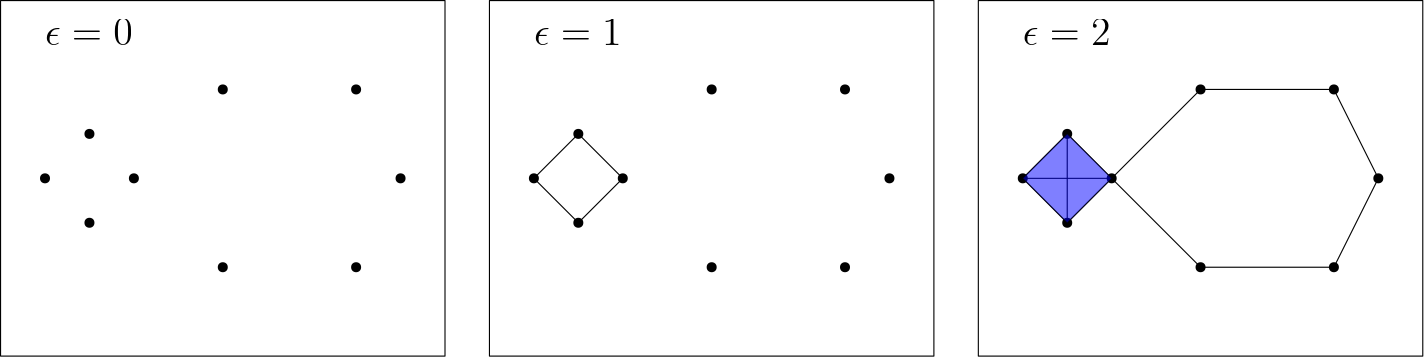<?xml version="1.0"?>
<!DOCTYPE ipe SYSTEM "ipe.dtd">
<ipe version="70206" creator="Ipe 7.2.7">
<info created="D:20220420134227" modified="D:20220420134227"/>
<ipestyle name="basic">
<symbol name="arrow/arc(spx)">
<path stroke="sym-stroke" fill="sym-stroke" pen="sym-pen">
0 0 m
-1 0.333 l
-1 -0.333 l
h
</path>
</symbol>
<symbol name="arrow/farc(spx)">
<path stroke="sym-stroke" fill="white" pen="sym-pen">
0 0 m
-1 0.333 l
-1 -0.333 l
h
</path>
</symbol>
<symbol name="arrow/ptarc(spx)">
<path stroke="sym-stroke" fill="sym-stroke" pen="sym-pen">
0 0 m
-1 0.333 l
-0.8 0 l
-1 -0.333 l
h
</path>
</symbol>
<symbol name="arrow/fptarc(spx)">
<path stroke="sym-stroke" fill="white" pen="sym-pen">
0 0 m
-1 0.333 l
-0.8 0 l
-1 -0.333 l
h
</path>
</symbol>
<symbol name="mark/circle(sx)" transformations="translations">
<path fill="sym-stroke">
0.6 0 0 0.6 0 0 e
0.4 0 0 0.4 0 0 e
</path>
</symbol>
<symbol name="mark/disk(sx)" transformations="translations">
<path fill="sym-stroke">
0.6 0 0 0.6 0 0 e
</path>
</symbol>
<symbol name="mark/fdisk(sfx)" transformations="translations">
<group>
<path fill="sym-fill">
0.5 0 0 0.5 0 0 e
</path>
<path fill="sym-stroke" fillrule="eofill">
0.6 0 0 0.6 0 0 e
0.4 0 0 0.4 0 0 e
</path>
</group>
</symbol>
<symbol name="mark/box(sx)" transformations="translations">
<path fill="sym-stroke" fillrule="eofill">
-0.6 -0.6 m
0.6 -0.6 l
0.6 0.6 l
-0.6 0.6 l
h
-0.4 -0.4 m
0.4 -0.4 l
0.4 0.4 l
-0.4 0.4 l
h
</path>
</symbol>
<symbol name="mark/square(sx)" transformations="translations">
<path fill="sym-stroke">
-0.6 -0.6 m
0.6 -0.6 l
0.6 0.6 l
-0.6 0.6 l
h
</path>
</symbol>
<symbol name="mark/fsquare(sfx)" transformations="translations">
<group>
<path fill="sym-fill">
-0.5 -0.5 m
0.5 -0.5 l
0.5 0.5 l
-0.5 0.5 l
h
</path>
<path fill="sym-stroke" fillrule="eofill">
-0.6 -0.6 m
0.6 -0.6 l
0.6 0.6 l
-0.6 0.6 l
h
-0.4 -0.4 m
0.4 -0.4 l
0.4 0.4 l
-0.4 0.4 l
h
</path>
</group>
</symbol>
<symbol name="mark/cross(sx)" transformations="translations">
<group>
<path fill="sym-stroke">
-0.43 -0.57 m
0.57 0.43 l
0.43 0.57 l
-0.57 -0.43 l
h
</path>
<path fill="sym-stroke">
-0.43 0.57 m
0.57 -0.43 l
0.43 -0.57 l
-0.57 0.43 l
h
</path>
</group>
</symbol>
<symbol name="arrow/fnormal(spx)">
<path stroke="sym-stroke" fill="white" pen="sym-pen">
0 0 m
-1 0.333 l
-1 -0.333 l
h
</path>
</symbol>
<symbol name="arrow/pointed(spx)">
<path stroke="sym-stroke" fill="sym-stroke" pen="sym-pen">
0 0 m
-1 0.333 l
-0.8 0 l
-1 -0.333 l
h
</path>
</symbol>
<symbol name="arrow/fpointed(spx)">
<path stroke="sym-stroke" fill="white" pen="sym-pen">
0 0 m
-1 0.333 l
-0.8 0 l
-1 -0.333 l
h
</path>
</symbol>
<symbol name="arrow/linear(spx)">
<path stroke="sym-stroke" pen="sym-pen">
-1 0.333 m
0 0 l
-1 -0.333 l
</path>
</symbol>
<symbol name="arrow/fdouble(spx)">
<path stroke="sym-stroke" fill="white" pen="sym-pen">
0 0 m
-1 0.333 l
-1 -0.333 l
h
-1 0 m
-2 0.333 l
-2 -0.333 l
h
</path>
</symbol>
<symbol name="arrow/double(spx)">
<path stroke="sym-stroke" fill="sym-stroke" pen="sym-pen">
0 0 m
-1 0.333 l
-1 -0.333 l
h
-1 0 m
-2 0.333 l
-2 -0.333 l
h
</path>
</symbol>
<pen name="heavier" value="0.8"/>
<pen name="fat" value="1.2"/>
<pen name="ultrafat" value="2"/>
<symbolsize name="large" value="5"/>
<symbolsize name="small" value="2"/>
<symbolsize name="tiny" value="1.1"/>
<arrowsize name="large" value="10"/>
<arrowsize name="small" value="5"/>
<arrowsize name="tiny" value="3"/>
<color name="red" value="1 0 0"/>
<color name="green" value="0 1 0"/>
<color name="blue" value="0 0 1"/>
<color name="yellow" value="1 1 0"/>
<color name="orange" value="1 0.647 0"/>
<color name="gold" value="1 0.843 0"/>
<color name="purple" value="0.627 0.125 0.941"/>
<color name="gray" value="0.745"/>
<color name="brown" value="0.647 0.165 0.165"/>
<color name="navy" value="0 0 0.502"/>
<color name="pink" value="1 0.753 0.796"/>
<color name="seagreen" value="0.18 0.545 0.341"/>
<color name="turquoise" value="0.251 0.878 0.816"/>
<color name="violet" value="0.933 0.51 0.933"/>
<color name="darkblue" value="0 0 0.545"/>
<color name="darkcyan" value="0 0.545 0.545"/>
<color name="darkgray" value="0.663"/>
<color name="darkgreen" value="0 0.392 0"/>
<color name="darkmagenta" value="0.545 0 0.545"/>
<color name="darkorange" value="1 0.549 0"/>
<color name="darkred" value="0.545 0 0"/>
<color name="lightblue" value="0.678 0.847 0.902"/>
<color name="lightcyan" value="0.878 1 1"/>
<color name="lightgray" value="0.827"/>
<color name="lightgreen" value="0.565 0.933 0.565"/>
<color name="lightyellow" value="1 1 0.878"/>
<dashstyle name="dashed" value="[4] 0"/>
<dashstyle name="dotted" value="[1 3] 0"/>
<dashstyle name="dash dotted" value="[4 2 1 2] 0"/>
<dashstyle name="dash dot dotted" value="[4 2 1 2 1 2] 0"/>
<textsize name="large" value="\large"/>
<textsize name="Large" value="\Large"/>
<textsize name="LARGE" value="\LARGE"/>
<textsize name="huge" value="\huge"/>
<textsize name="Huge" value="\Huge"/>
<textsize name="small" value="\small"/>
<textsize name="footnote" value="\footnotesize"/>
<textsize name="tiny" value="\tiny"/>
<textstyle name="center" begin="\begin{center}" end="\end{center}"/>
<textstyle name="itemize" begin="\begin{itemize}" end="\end{itemize}"/>
<textstyle name="item" begin="\begin{itemize}\item{}" end="\end{itemize}"/>
<gridsize name="4 pts" value="4"/>
<gridsize name="8 pts (~3 mm)" value="8"/>
<gridsize name="16 pts (~6 mm)" value="16"/>
<gridsize name="32 pts (~12 mm)" value="32"/>
<gridsize name="10 pts (~3.5 mm)" value="10"/>
<gridsize name="20 pts (~7 mm)" value="20"/>
<gridsize name="14 pts (~5 mm)" value="14"/>
<gridsize name="28 pts (~10 mm)" value="28"/>
<gridsize name="56 pts (~20 mm)" value="56"/>
<anglesize name="90 deg" value="90"/>
<anglesize name="60 deg" value="60"/>
<anglesize name="45 deg" value="45"/>
<anglesize name="30 deg" value="30"/>
<anglesize name="22.5 deg" value="22.5"/>
<opacity name="10%" value="0.1"/>
<opacity name="30%" value="0.3"/>
<opacity name="50%" value="0.5"/>
<opacity name="75%" value="0.75"/>
<tiling name="falling" angle="-60" step="4" width="1"/>
<tiling name="rising" angle="30" step="4" width="1"/>
</ipestyle>
<page>
<layer name="alpha"/>
<view layers="alpha" active="alpha"/>
<use layer="alpha" name="mark/disk(sx)" pos="192 576" size="normal" stroke="black"/>
<use name="mark/disk(sx)" pos="208 592" size="normal" stroke="black"/>
<use name="mark/disk(sx)" pos="224 576" size="normal" stroke="black"/>
<use name="mark/disk(sx)" pos="208 560" size="normal" stroke="black"/>
<use name="mark/disk(sx)" pos="256 608" size="normal" stroke="black"/>
<use name="mark/disk(sx)" pos="256 544" size="normal" stroke="black"/>
<use name="mark/disk(sx)" pos="304 544" size="normal" stroke="black"/>
<use name="mark/disk(sx)" pos="304 608" size="normal" stroke="black"/>
<use name="mark/disk(sx)" pos="320 576" size="normal" stroke="black"/>
<use matrix="1 0 0 1 -176 0" name="mark/disk(sx)" pos="192 576" size="normal" stroke="black"/>
<use matrix="1 0 0 1 -176 0" name="mark/disk(sx)" pos="208 592" size="normal" stroke="black"/>
<use matrix="1 0 0 1 -176 0" name="mark/disk(sx)" pos="224 576" size="normal" stroke="black"/>
<use matrix="1 0 0 1 -176 0" name="mark/disk(sx)" pos="208 560" size="normal" stroke="black"/>
<use matrix="1 0 0 1 -176 0" name="mark/disk(sx)" pos="256 608" size="normal" stroke="black"/>
<use matrix="1 0 0 1 -176 0" name="mark/disk(sx)" pos="256 544" size="normal" stroke="black"/>
<use matrix="1 0 0 1 -176 0" name="mark/disk(sx)" pos="304 544" size="normal" stroke="black"/>
<use matrix="1 0 0 1 -176 0" name="mark/disk(sx)" pos="304 608" size="normal" stroke="black"/>
<use matrix="1 0 0 1 -176 0" name="mark/disk(sx)" pos="320 576" size="normal" stroke="black"/>
<use matrix="1 0 0 1 176 0" name="mark/disk(sx)" pos="192 576" size="normal" stroke="black"/>
<use matrix="1 0 0 1 176 0" name="mark/disk(sx)" pos="208 592" size="normal" stroke="black"/>
<use matrix="1 0 0 1 176 0" name="mark/disk(sx)" pos="224 576" size="normal" stroke="black"/>
<use matrix="1 0 0 1 176 0" name="mark/disk(sx)" pos="208 560" size="normal" stroke="black"/>
<use matrix="1 0 0 1 176 0" name="mark/disk(sx)" pos="256 608" size="normal" stroke="black"/>
<use matrix="1 0 0 1 176 0" name="mark/disk(sx)" pos="256 544" size="normal" stroke="black"/>
<use matrix="1 0 0 1 176 0" name="mark/disk(sx)" pos="304 544" size="normal" stroke="black"/>
<use matrix="1 0 0 1 176 0" name="mark/disk(sx)" pos="304 608" size="normal" stroke="black"/>
<use matrix="1 0 0 1 176 0" name="mark/disk(sx)" pos="320 576" size="normal" stroke="black"/>
<path stroke="black">
192 576 m
208 592 l
224 576 l
208 560 l
192 576 l
192 576 l
</path>
<path stroke="black">
368 576 m
384 592 l
400 576 l
432 608 l
480 608 l
496 576 l
480 544 l
432 544 l
400 576 l
384 560 l
368 576 l
400 576 l
384 592 l
384 560 l
</path>
<path stroke="black" fill="blue" opacity="50%">
384 560 m
368 576 l
384 592 l
400 576 l
384 560 l
</path>
<path stroke="black">
0 640 m
0 512 l
160 512 l
160 640 l
h
</path>
<path stroke="black">
176 640 m
176 512 l
336 512 l
336 640 l
h
</path>
<path stroke="black">
352 640 m
352 512 l
512 512 l
512 640 l
h
</path>
<text transformations="translations" pos="16 624" stroke="black" type="label" width="31.591" height="9.245" depth="0" valign="baseline" size="Large" style="math">\epsilon = 0</text>
<text transformations="translations" pos="192 624" stroke="black" type="label" width="31.591" height="9.245" depth="0" valign="baseline" size="Large" style="math">\epsilon = 1</text>
<text transformations="translations" pos="368 624" stroke="black" type="label" width="31.591" height="9.245" depth="0" valign="baseline" size="Large" style="math">\epsilon = 2</text>
</page>
</ipe>
